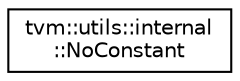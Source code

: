 digraph "Graphical Class Hierarchy"
{
 // LATEX_PDF_SIZE
  edge [fontname="Helvetica",fontsize="10",labelfontname="Helvetica",labelfontsize="10"];
  node [fontname="Helvetica",fontsize="10",shape=record];
  rankdir="LR";
  Node0 [label="tvm::utils::internal\l::NoConstant",height=0.2,width=0.4,color="black", fillcolor="white", style="filled",URL="$classtvm_1_1utils_1_1internal_1_1NoConstant.html",tooltip=" "];
}
